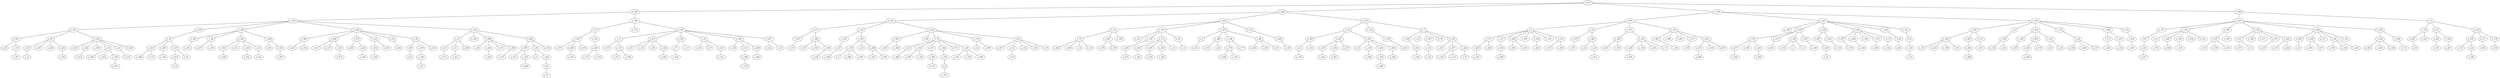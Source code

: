 graph arbol5 {
n_277--n_229
n_277--n_262
n_277--n_239
n_277--n_444
n_229--n_341
n_229--n_156
n_262--n_425
n_262--n_424
n_262--n_272
n_239--n_307
n_239--n_447
n_239--n_325
n_444--n_361
n_444--n_3
n_341--n_251
n_341--n_183
n_341--n_249
n_341--n_392
n_341--n_253
n_156--n_13
n_156--n_275
n_156--n_393
n_425--n_273
n_425--n_34
n_425--n_220
n_424--n_131
n_424--n_435
n_424--n_476
n_424--n_312
n_272--n_24
n_272--n_116
n_272--n_7
n_307--n_4
n_307--n_92
n_307--n_471
n_307--n_474
n_447--n_160
n_447--n_350
n_447--n_169
n_447--n_203
n_447--n_433
n_447--n_101
n_325--n_387
n_325--n_6
n_325--n_438
n_325--n_170
n_325--n_466
n_325--n_152
n_361--n_377
n_361--n_303
n_361--n_385
n_361--n_195
n_361--n_496
n_361--n_260
n_3--n_49
n_3--n_23
n_3--n_142
n_251--n_301
n_251--n_30
n_251--n_254
n_183--n_46
n_249--n_265
n_249--n_38
n_249--n_394
n_249--n_446
n_392--n_386
n_392--n_284
n_392--n_270
n_392--n_231
n_392--n_94
n_392--n_36
n_253--n_51
n_253--n_320
n_253--n_499
n_253--n_290
n_13--n_342
n_13--n_314
n_393--n_17
n_393--n_215
n_393--n_100
n_393--n_55
n_393--n_448
n_393--n_457
n_273--n_397
n_273--n_300
n_34--n_256
n_34--n_347
n_220--n_443
n_220--n_89
n_220--n_70
n_220--n_114
n_220--n_65
n_131--n_73
n_131--n_261
n_131--n_324
n_435--n_221
n_435--n_130
n_435--n_113
n_435--n_45
n_476--n_5
n_476--n_488
n_476--n_196
n_476--n_88
n_312--n_400
n_24--n_382
n_24--n_427
n_24--n_451
n_116--n_194
n_7--n_166
n_7--n_35
n_7--n_467
n_7--n_78
n_7--n_134
n_4--n_175
n_4--n_54
n_4--n_268
n_4--n_445
n_4--n_226
n_4--n_139
n_4--n_219
n_92--n_479
n_92--n_484
n_471--n_189
n_471--n_128
n_474--n_390
n_474--n_398
n_474--n_292
n_474--n_317
n_474--n_355
n_350--n_274
n_350--n_213
n_350--n_162
n_350--n_367
n_169--n_363
n_169--n_461
n_203--n_279
n_203--n_404
n_203--n_238
n_203--n_337
n_203--n_74
n_433--n_80
n_101--n_33
n_387--n_340
n_387--n_453
n_387--n_157
n_6--n_164
n_438--n_329
n_438--n_405
n_438--n_321
n_170--n_39
n_466--n_173
n_466--n_233
n_152--n_454
n_377--n_87
n_303--n_21
n_303--n_299
n_303--n_104
n_303--n_458
n_303--n_333
n_385--n_107
n_385--n_190
n_195--n_161
n_195--n_140
n_195--n_217
n_195--n_374
n_195--n_283
n_496--n_364
n_496--n_436
n_496--n_111
n_496--n_98
n_496--n_133
n_260--n_258
n_260--n_366
n_49--n_245
n_49--n_419
n_23--n_204
n_23--n_434
n_142--n_191
n_142--n_271
n_142--n_179
n_301--n_28
n_301--n_335
n_30--n_85
n_30--n_293
n_30--n_244
n_30--n_462
n_254--n_185
n_254--n_86
n_254--n_305
n_254--n_18
n_254--n_43
n_254--n_328
n_46--n_223
n_46--n_487
n_46--n_257
n_265--n_381
n_38--n_247
n_38--n_103
n_394--n_302
n_394--n_121
n_394--n_281
n_394--n_32
n_446--n_96
n_446--n_216
n_386--n_423
n_386--n_416
n_284--n_415
n_284--n_137
n_284--n_60
n_270--n_289
n_270--n_242
n_231--n_102
n_231--n_455
n_94--n_492
n_36--n_99
n_36--n_287
n_36--n_430
n_51--n_63
n_51--n_31
n_51--n_308
n_499--n_90
n_499--n_440
n_499--n_118
n_499--n_360
n_290--n_399
n_290--n_61
n_290--n_330
n_342--n_379
n_342--n_468
n_342--n_470
n_314--n_429
n_17--n_472
n_17--n_135
n_215--n_47
n_215--n_452
n_215--n_58
n_215--n_224
n_100--n_77
n_100--n_117
n_55--n_159
n_55--n_57
n_55--n_441
n_448--n_149
n_448--n_311
n_448--n_469
n_457--n_422
n_457--n_50
n_397--n_119
n_300--n_207
n_300--n_343
n_300--n_188
n_256--n_67
n_347--n_354
n_347--n_29
n_347--n_286
n_443--n_383
n_443--n_380
n_70--n_52
n_70--n_163
n_70--n_211
n_70--n_384
n_70--n_373
n_70--n_48
n_114--n_42
n_114--n_298
n_65--n_167
n_65--n_112
n_65--n_232
n_65--n_68
n_65--n_19
n_73--n_482
n_73--n_486
n_73--n_9
n_73--n_120
n_261--n_376
n_261--n_359
n_130--n_236
n_113--n_294
n_113--n_181
n_113--n_460
n_113--n_14
n_45--n_12
n_5--n_214
n_488--n_193
n_488--n_20
n_196--n_370
n_196--n_177
n_88--n_442
n_88--n_205
n_88--n_59
n_400--n_345
n_382--n_41
n_382--n_123
n_427--n_218
n_427--n_106
n_427--n_327
n_451--n_10
n_451--n_136
n_451--n_494
n_451--n_483
n_194--n_201
n_166--n_291
n_467--n_145
n_134--n_421
n_134--n_477
n_134--n_449
n_175--n_409
n_175--n_480
n_54--n_338
n_268--n_184
n_268--n_495
n_226--n_463
n_219--n_155
n_219--n_309
n_479--n_351
n_484--n_22
n_484--n_40
n_189--n_391
n_189--n_278
n_128--n_228
n_128--n_326
n_128--n_225
n_128--n_71
n_390--n_84
n_317--n_410
n_355--n_210
n_355--n_344
n_355--n_497
n_274--n_417
n_274--n_180
n_274--n_403
n_213--n_418
n_162--n_318
n_162--n_1
n_162--n_11
n_367--n_108
n_363--n_439
n_461--n_110
n_279--n_276
n_404--n_358
n_337--n_348
n_74--n_154
n_80--n_66
n_33--n_129
n_340--n_141
n_340--n_432
n_340--n_396
n_340--n_91
n_453--n_296
n_157--n_313
n_164--n_124
n_164--n_81
n_329--n_365
n_405--n_428
n_405--n_174
n_321--n_83
n_321--n_44
n_39--n_198
n_39--n_288
n_39--n_237
n_173--n_346
n_233--n_150
n_454--n_401
n_87--n_263
n_21--n_372
n_299--n_408
n_104--n_331
n_107--n_76
n_107--n_109
n_107--n_456
n_161--n_357
n_161--n_15
n_374--n_235
n_283--n_315
n_283--n_282
n_364--n_56
n_436--n_459
n_436--n_97
n_98--n_158
n_98--n_138
n_98--n_426
n_258--n_485
n_258--n_402
n_258--n_206
n_366--n_172
n_245--n_64
n_204--n_105
n_434--n_267
n_191--n_143
n_191--n_82
n_271--n_491
n_179--n_252
n_335--n_197
n_85--n_25
n_462--n_192
n_86--n_212
n_18--n_209
n_18--n_222
n_18--n_259
n_43--n_125
n_223--n_368
n_223--n_171
n_487--n_144
n_257--n_414
n_257--n_62
n_302--n_168
n_281--n_332
n_32--n_412
n_216--n_297
n_60--n_473
n_242--n_148
n_102--n_250
n_99--n_93
n_287--n_186
n_63--n_115
n_31--n_411
n_440--n_450
n_360--n_147
n_399--n_310
n_399--n_255
n_61--n_0
n_61--n_481
n_468--n_241
n_429--n_127
n_429--n_176
n_135--n_371
n_135--n_304
n_224--n_306
n_77--n_420
n_441--n_151
n_311--n_369
n_469--n_264
n_188--n_126
n_67--n_388
n_354--n_2
n_354--n_389
n_354--n_295
n_286--n_202
n_286--n_395
n_52--n_489
n_163--n_200
n_163--n_356
n_211--n_493
n_384--n_230
n_48--n_316
n_48--n_378
n_48--n_208
n_112--n_69
n_236--n_437
n_294--n_362
n_181--n_187
n_460--n_182
n_370--n_240
n_370--n_165
n_41--n_334
n_218--n_243
n_106--n_407
n_136--n_248
n_494--n_478
n_483--n_246
n_291--n_146
n_145--n_16
n_477--n_234
n_477--n_122
n_449--n_75
n_409--n_322
n_338--n_280
n_40--n_413
n_228--n_465
n_210--n_269
n_417--n_199
n_403--n_406
n_439--n_53
n_129--n_72
n_296--n_498
n_428--n_349
n_263--n_227
n_82--n_285
n_259--n_431
n_414--n_79
n_186--n_27
n_255--n_464
n_481--n_95
n_369--n_475
n_493--n_153
n_230--n_8
n_478--n_490
n_95--n_37
n_8--n_375
}